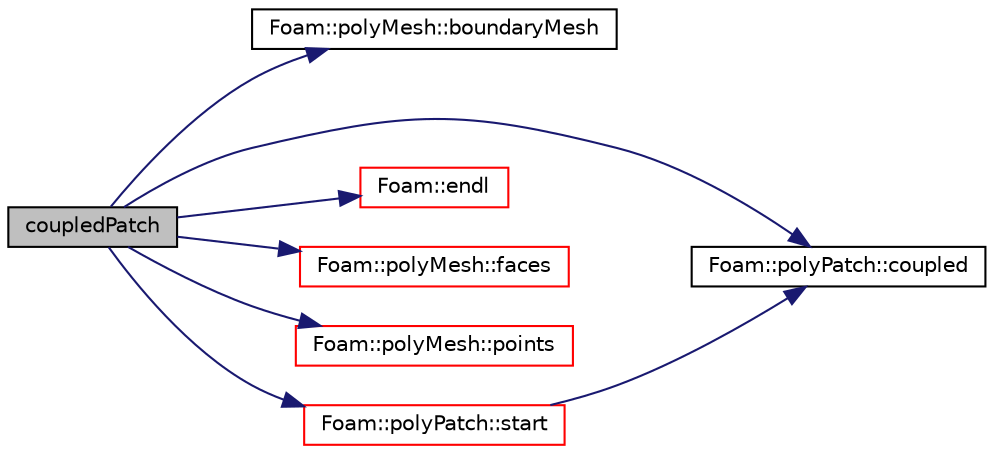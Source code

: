 digraph "coupledPatch"
{
  bgcolor="transparent";
  edge [fontname="Helvetica",fontsize="10",labelfontname="Helvetica",labelfontsize="10"];
  node [fontname="Helvetica",fontsize="10",shape=record];
  rankdir="LR";
  Node1728 [label="coupledPatch",height=0.2,width=0.4,color="black", fillcolor="grey75", style="filled", fontcolor="black"];
  Node1728 -> Node1729 [color="midnightblue",fontsize="10",style="solid",fontname="Helvetica"];
  Node1729 [label="Foam::polyMesh::boundaryMesh",height=0.2,width=0.4,color="black",URL="$a28565.html#a9f2b68c134340291eda6197f47f25484",tooltip="Return boundary mesh. "];
  Node1728 -> Node1730 [color="midnightblue",fontsize="10",style="solid",fontname="Helvetica"];
  Node1730 [label="Foam::polyPatch::coupled",height=0.2,width=0.4,color="black",URL="$a28633.html#a39c01db0e66d00fe0621a0c7e5fc4ead",tooltip="Return true if this patch is geometrically coupled (i.e. faces and. "];
  Node1728 -> Node1731 [color="midnightblue",fontsize="10",style="solid",fontname="Helvetica"];
  Node1731 [label="Foam::endl",height=0.2,width=0.4,color="red",URL="$a21851.html#a2db8fe02a0d3909e9351bb4275b23ce4",tooltip="Add newline and flush stream. "];
  Node1728 -> Node1733 [color="midnightblue",fontsize="10",style="solid",fontname="Helvetica"];
  Node1733 [label="Foam::polyMesh::faces",height=0.2,width=0.4,color="red",URL="$a28565.html#a431c0a24765f0bb6d32f6a03ce0e9b57",tooltip="Return raw faces. "];
  Node1728 -> Node1777 [color="midnightblue",fontsize="10",style="solid",fontname="Helvetica"];
  Node1777 [label="Foam::polyMesh::points",height=0.2,width=0.4,color="red",URL="$a28565.html#ac44123fc1265297c41a43c3b62fdb4c2",tooltip="Return raw points. "];
  Node1728 -> Node1778 [color="midnightblue",fontsize="10",style="solid",fontname="Helvetica"];
  Node1778 [label="Foam::polyPatch::start",height=0.2,width=0.4,color="red",URL="$a28633.html#a6bfd3e3abb11e98bdb4b98671cec1234",tooltip="Return start label of this patch in the polyMesh face list. "];
  Node1778 -> Node1730 [color="midnightblue",fontsize="10",style="solid",fontname="Helvetica"];
}
